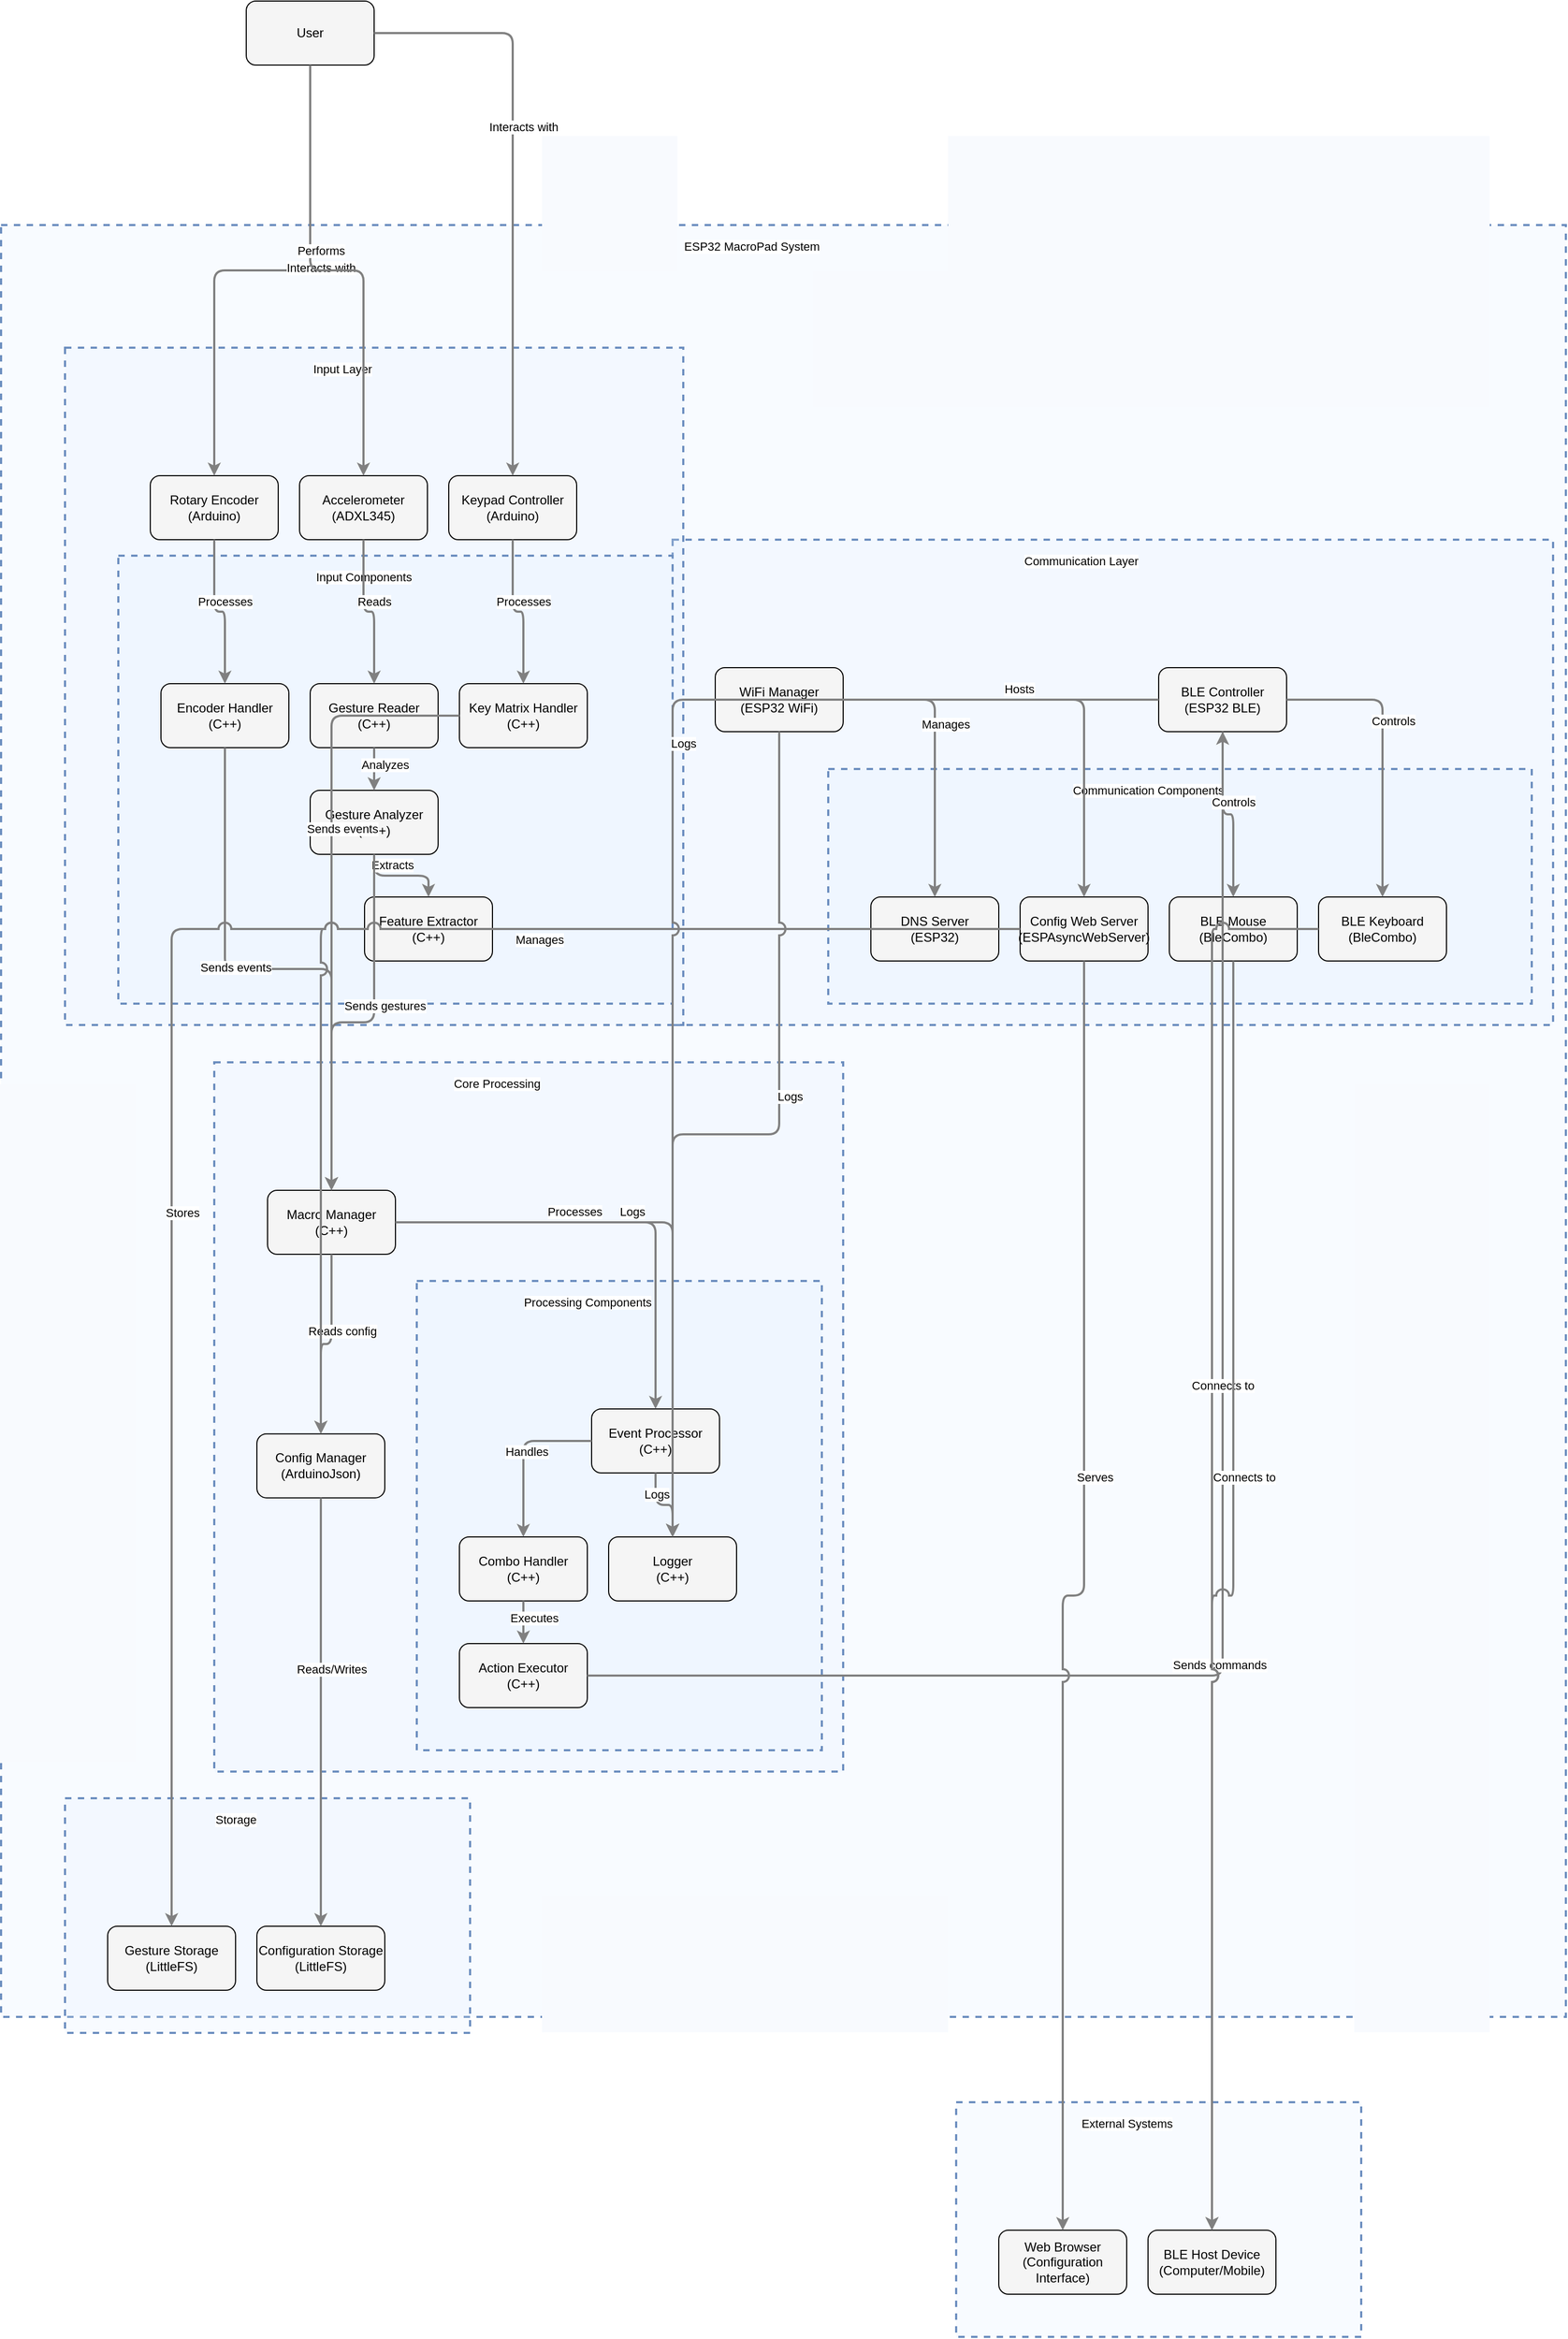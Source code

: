 <?xml version="1.0" encoding="UTF-8"?>
      <mxfile version="14.6.5" type="device">
        <diagram id="codeviz-diagram" name="System Diagram">
          <mxGraphModel dx="1000" dy="1000" grid="1" gridSize="10" guides="1" tooltips="1" connect="1" arrows="1" fold="1" page="1" pageScale="1" pageWidth="1169" pageHeight="827" math="0" shadow="0">
            <root>
              <mxCell id="0"/>
              <mxCell id="1" parent="0"/>
              <mxCell id="subGraph4" value="" style="html=1;whiteSpace=wrap;container=1;fillColor=#dae8fc;strokeColor=#6c8ebf;dashed=1;fillOpacity=20;strokeWidth=2;containerType=none;recursiveResize=0;movable=1;resizable=1;autosize=0;dropTarget=0" vertex="1" parent="subGraph5">
                <mxGeometry x="146" y="215" width="660" height="220" as="geometry"/>
              </mxCell>
              <mxCell id="subGraph4_label" value="Communication Components" style="edgeLabel;html=1;align=center;verticalAlign=middle;resizable=0;labelBackgroundColor=white;spacing=5" vertex="1" parent="subGraph5">
                <mxGeometry x="154" y="223" width="584" height="24" as="geometry"/>
              </mxCell>
<mxCell id="subGraph2" value="" style="html=1;whiteSpace=wrap;container=1;fillColor=#dae8fc;strokeColor=#6c8ebf;dashed=1;fillOpacity=20;strokeWidth=2;containerType=none;recursiveResize=0;movable=1;resizable=1;autosize=0;dropTarget=0" vertex="1" parent="subGraph3">
                <mxGeometry x="190" y="205" width="380" height="440" as="geometry"/>
              </mxCell>
              <mxCell id="subGraph2_label" value="Processing Components" style="edgeLabel;html=1;align=center;verticalAlign=middle;resizable=0;labelBackgroundColor=white;spacing=5" vertex="1" parent="subGraph3">
                <mxGeometry x="198" y="213" width="304" height="24" as="geometry"/>
              </mxCell>
<mxCell id="subGraph0" value="" style="html=1;whiteSpace=wrap;container=1;fillColor=#dae8fc;strokeColor=#6c8ebf;dashed=1;fillOpacity=20;strokeWidth=2;containerType=none;recursiveResize=0;movable=1;resizable=1;autosize=0;dropTarget=0" vertex="1" parent="subGraph1">
                <mxGeometry x="50" y="195" width="520" height="420" as="geometry"/>
              </mxCell>
              <mxCell id="subGraph0_label" value="Input Components" style="edgeLabel;html=1;align=center;verticalAlign=middle;resizable=0;labelBackgroundColor=white;spacing=5" vertex="1" parent="subGraph1">
                <mxGeometry x="58" y="203" width="444" height="24" as="geometry"/>
              </mxCell>
<mxCell id="Storage" value="" style="html=1;whiteSpace=wrap;container=1;fillColor=#dae8fc;strokeColor=#6c8ebf;dashed=1;fillOpacity=20;strokeWidth=2;containerType=none;recursiveResize=0;movable=1;resizable=1;autosize=0;dropTarget=0" vertex="1" parent="subGraph7">
                <mxGeometry x="60" y="1475" width="380" height="220" as="geometry"/>
              </mxCell>
              <mxCell id="Storage_label" value="Storage" style="edgeLabel;html=1;align=center;verticalAlign=middle;resizable=0;labelBackgroundColor=white;spacing=5" vertex="1" parent="subGraph7">
                <mxGeometry x="68" y="1483" width="304" height="24" as="geometry"/>
              </mxCell>
<mxCell id="subGraph5" value="" style="html=1;whiteSpace=wrap;container=1;fillColor=#dae8fc;strokeColor=#6c8ebf;dashed=1;fillOpacity=20;strokeWidth=2;containerType=none;recursiveResize=0;movable=1;resizable=1;autosize=0;dropTarget=0" vertex="1" parent="subGraph7">
                <mxGeometry x="630" y="295" width="826" height="455" as="geometry"/>
              </mxCell>
              <mxCell id="subGraph5_label" value="Communication Layer" style="edgeLabel;html=1;align=center;verticalAlign=middle;resizable=0;labelBackgroundColor=white;spacing=5" vertex="1" parent="subGraph7">
                <mxGeometry x="638" y="303" width="750" height="24" as="geometry"/>
              </mxCell>
<mxCell id="subGraph3" value="" style="html=1;whiteSpace=wrap;container=1;fillColor=#dae8fc;strokeColor=#6c8ebf;dashed=1;fillOpacity=20;strokeWidth=2;containerType=none;recursiveResize=0;movable=1;resizable=1;autosize=0;dropTarget=0" vertex="1" parent="subGraph7">
                <mxGeometry x="200" y="785" width="590" height="665" as="geometry"/>
              </mxCell>
              <mxCell id="subGraph3_label" value="Core Processing" style="edgeLabel;html=1;align=center;verticalAlign=middle;resizable=0;labelBackgroundColor=white;spacing=5" vertex="1" parent="subGraph7">
                <mxGeometry x="208" y="793" width="514" height="24" as="geometry"/>
              </mxCell>
<mxCell id="subGraph1" value="" style="html=1;whiteSpace=wrap;container=1;fillColor=#dae8fc;strokeColor=#6c8ebf;dashed=1;fillOpacity=20;strokeWidth=2;containerType=none;recursiveResize=0;movable=1;resizable=1;autosize=0;dropTarget=0" vertex="1" parent="subGraph7">
                <mxGeometry x="60" y="115" width="580" height="635" as="geometry"/>
              </mxCell>
              <mxCell id="subGraph1_label" value="Input Layer" style="edgeLabel;html=1;align=center;verticalAlign=middle;resizable=0;labelBackgroundColor=white;spacing=5" vertex="1" parent="subGraph7">
                <mxGeometry x="68" y="123" width="504" height="24" as="geometry"/>
              </mxCell>
<mxCell id="subGraph8" value="" style="html=1;whiteSpace=wrap;container=1;fillColor=#dae8fc;strokeColor=#6c8ebf;dashed=1;fillOpacity=20;strokeWidth=2;containerType=none;recursiveResize=0;movable=1;resizable=1;autosize=0;dropTarget=0" vertex="1" parent="1">
                <mxGeometry x="938" y="1982" width="380" height="220" as="geometry"/>
              </mxCell>
              <mxCell id="subGraph8_label" value="External Systems" style="edgeLabel;html=1;align=center;verticalAlign=middle;resizable=0;labelBackgroundColor=white;spacing=5" vertex="1" parent="1">
                <mxGeometry x="946" y="1990" width="304" height="24" as="geometry"/>
              </mxCell>
<mxCell id="subGraph7" value="" style="html=1;whiteSpace=wrap;container=1;fillColor=#dae8fc;strokeColor=#6c8ebf;dashed=1;fillOpacity=20;strokeWidth=2;containerType=none;recursiveResize=0;movable=1;resizable=1;autosize=0;dropTarget=0" vertex="1" parent="1">
                <mxGeometry x="42" y="222" width="1468" height="1680" as="geometry"/>
              </mxCell>
              <mxCell id="subGraph7_label" value="ESP32 MacroPad System" style="edgeLabel;html=1;align=center;verticalAlign=middle;resizable=0;labelBackgroundColor=white;spacing=5" vertex="1" parent="1">
                <mxGeometry x="50" y="230" width="1392" height="24" as="geometry"/>
              </mxCell>
              <mxCell id="User" value="User" style="rounded=1;whiteSpace=wrap;html=1;fillColor=#f5f5f5" vertex="1" parent="1">
                    <mxGeometry x="272" y="12" width="120" height="60" as="geometry"/>
                  </mxCell>
<mxCell id="Keypad" value="Keypad Controller&lt;br&gt;(Arduino)" style="rounded=1;whiteSpace=wrap;html=1;fillColor=#f5f5f5" vertex="1" parent="subGraph1">
                    <mxGeometry x="360" y="120" width="120" height="60" as="geometry"/>
                  </mxCell>
<mxCell id="RotaryEncoder" value="Rotary Encoder&lt;br&gt;(Arduino)" style="rounded=1;whiteSpace=wrap;html=1;fillColor=#f5f5f5" vertex="1" parent="subGraph1">
                    <mxGeometry x="80" y="120" width="120" height="60" as="geometry"/>
                  </mxCell>
<mxCell id="AccelSensor" value="Accelerometer&lt;br&gt;(ADXL345)" style="rounded=1;whiteSpace=wrap;html=1;fillColor=#f5f5f5" vertex="1" parent="subGraph1">
                    <mxGeometry x="220" y="120" width="120" height="60" as="geometry"/>
                  </mxCell>
<mxCell id="KeypadMatrix" value="Key Matrix Handler&lt;br&gt;(C++)" style="rounded=1;whiteSpace=wrap;html=1;fillColor=#f5f5f5" vertex="1" parent="subGraph0">
                    <mxGeometry x="320" y="120" width="120" height="60" as="geometry"/>
                  </mxCell>
<mxCell id="EncoderHandler" value="Encoder Handler&lt;br&gt;(C++)" style="rounded=1;whiteSpace=wrap;html=1;fillColor=#f5f5f5" vertex="1" parent="subGraph0">
                    <mxGeometry x="40" y="120" width="120" height="60" as="geometry"/>
                  </mxCell>
<mxCell id="GestureReader" value="Gesture Reader&lt;br&gt;(C++)" style="rounded=1;whiteSpace=wrap;html=1;fillColor=#f5f5f5" vertex="1" parent="subGraph0">
                    <mxGeometry x="180" y="120" width="120" height="60" as="geometry"/>
                  </mxCell>
<mxCell id="GestureAnalyzer" value="Gesture Analyzer&lt;br&gt;(C++)" style="rounded=1;whiteSpace=wrap;html=1;fillColor=#f5f5f5" vertex="1" parent="subGraph0">
                    <mxGeometry x="180" y="220" width="120" height="60" as="geometry"/>
                  </mxCell>
<mxCell id="GestureFeatures" value="Feature Extractor&lt;br&gt;(C++)" style="rounded=1;whiteSpace=wrap;html=1;fillColor=#f5f5f5" vertex="1" parent="subGraph0">
                    <mxGeometry x="231" y="320" width="120" height="60" as="geometry"/>
                  </mxCell>
<mxCell id="MacroManager" value="Macro Manager&lt;br&gt;(C++)" style="rounded=1;whiteSpace=wrap;html=1;fillColor=#f5f5f5" vertex="1" parent="subGraph3">
                    <mxGeometry x="50" y="120" width="120" height="60" as="geometry"/>
                  </mxCell>
<mxCell id="ConfigManager" value="Config Manager&lt;br&gt;(ArduinoJson)" style="rounded=1;whiteSpace=wrap;html=1;fillColor=#f5f5f5" vertex="1" parent="subGraph3">
                    <mxGeometry x="40" y="348.333" width="120" height="60" as="geometry"/>
                  </mxCell>
<mxCell id="EventProcessor" value="Event Processor&lt;br&gt;(C++)" style="rounded=1;whiteSpace=wrap;html=1;fillColor=#f5f5f5" vertex="1" parent="subGraph2">
                    <mxGeometry x="164" y="120" width="120" height="60" as="geometry"/>
                  </mxCell>
<mxCell id="ComboHandler" value="Combo Handler&lt;br&gt;(C++)" style="rounded=1;whiteSpace=wrap;html=1;fillColor=#f5f5f5" vertex="1" parent="subGraph2">
                    <mxGeometry x="40" y="240" width="120" height="60" as="geometry"/>
                  </mxCell>
<mxCell id="ActionExecutor" value="Action Executor&lt;br&gt;(C++)" style="rounded=1;whiteSpace=wrap;html=1;fillColor=#f5f5f5" vertex="1" parent="subGraph2">
                    <mxGeometry x="40" y="340" width="120" height="60" as="geometry"/>
                  </mxCell>
<mxCell id="Logger" value="Logger&lt;br&gt;(C++)" style="rounded=1;whiteSpace=wrap;html=1;fillColor=#f5f5f5" vertex="1" parent="subGraph2">
                    <mxGeometry x="180" y="240" width="120" height="60" as="geometry"/>
                  </mxCell>
<mxCell id="BLEController" value="BLE Controller&lt;br&gt;(ESP32 BLE)" style="rounded=1;whiteSpace=wrap;html=1;fillColor=#f5f5f5" vertex="1" parent="subGraph5">
                    <mxGeometry x="456" y="120" width="120" height="60" as="geometry"/>
                  </mxCell>
<mxCell id="WifiManager" value="WiFi Manager&lt;br&gt;(ESP32 WiFi)" style="rounded=1;whiteSpace=wrap;html=1;fillColor=#f5f5f5" vertex="1" parent="subGraph5">
                    <mxGeometry x="40" y="120" width="120" height="60" as="geometry"/>
                  </mxCell>
<mxCell id="BLEKeyboard" value="BLE Keyboard&lt;br&gt;(BleCombo)" style="rounded=1;whiteSpace=wrap;html=1;fillColor=#f5f5f5" vertex="1" parent="subGraph4">
                    <mxGeometry x="460" y="120" width="120" height="60" as="geometry"/>
                  </mxCell>
<mxCell id="BLEMouse" value="BLE Mouse&lt;br&gt;(BleCombo)" style="rounded=1;whiteSpace=wrap;html=1;fillColor=#f5f5f5" vertex="1" parent="subGraph4">
                    <mxGeometry x="320" y="120" width="120" height="60" as="geometry"/>
                  </mxCell>
<mxCell id="WebServer" value="Config Web Server&lt;br&gt;(ESPAsyncWebServer)" style="rounded=1;whiteSpace=wrap;html=1;fillColor=#f5f5f5" vertex="1" parent="subGraph4">
                    <mxGeometry x="180" y="120" width="120" height="60" as="geometry"/>
                  </mxCell>
<mxCell id="DNSServer" value="DNS Server&lt;br&gt;(ESP32)" style="rounded=1;whiteSpace=wrap;html=1;fillColor=#f5f5f5" vertex="1" parent="subGraph4">
                    <mxGeometry x="40" y="120" width="120" height="60" as="geometry"/>
                  </mxCell>
<mxCell id="ConfigStorage" value="Configuration Storage&lt;br&gt;(LittleFS)" style="rounded=1;whiteSpace=wrap;html=1;fillColor=#f5f5f5" vertex="1" parent="Storage">
                    <mxGeometry x="180" y="120" width="120" height="60" as="geometry"/>
                  </mxCell>
<mxCell id="GestureStorage" value="Gesture Storage&lt;br&gt;(LittleFS)" style="rounded=1;whiteSpace=wrap;html=1;fillColor=#f5f5f5" vertex="1" parent="Storage">
                    <mxGeometry x="40" y="120" width="120" height="60" as="geometry"/>
                  </mxCell>
<mxCell id="BLEHost" value="BLE Host Device&lt;br&gt;(Computer/Mobile)" style="rounded=1;whiteSpace=wrap;html=1;fillColor=#f5f5f5" vertex="1" parent="subGraph8">
                    <mxGeometry x="180" y="120" width="120" height="60" as="geometry"/>
                  </mxCell>
<mxCell id="WebClient" value="Web Browser&lt;br&gt;(Configuration Interface)" style="rounded=1;whiteSpace=wrap;html=1;fillColor=#f5f5f5" vertex="1" parent="subGraph8">
                    <mxGeometry x="40" y="120" width="120" height="60" as="geometry"/>
                  </mxCell>
              <mxCell id="edge-L_User_Keypad_0" style="edgeStyle=orthogonalEdgeStyle;rounded=1;orthogonalLoop=1;jettySize=auto;html=1;strokeColor=#808080;strokeWidth=2;jumpStyle=arc;jumpSize=10;spacing=15;labelBackgroundColor=white;labelBorderColor=none" edge="1" parent="1" source="User" target="Keypad">
                  <mxGeometry relative="1" as="geometry"/>
                </mxCell>
                <mxCell id="edge-L_User_Keypad_0_label" value="Interacts with" style="edgeLabel;html=1;align=center;verticalAlign=middle;resizable=0;points=[];" vertex="1" connectable="0" parent="edge-L_User_Keypad_0">
                  <mxGeometry x="-0.2" y="10" relative="1" as="geometry">
                    <mxPoint as="offset"/>
                  </mxGeometry>
                </mxCell>
<mxCell id="edge-L_User_RotaryEncoder_1" style="edgeStyle=orthogonalEdgeStyle;rounded=1;orthogonalLoop=1;jettySize=auto;html=1;strokeColor=#808080;strokeWidth=2;jumpStyle=arc;jumpSize=10;spacing=15;labelBackgroundColor=white;labelBorderColor=none" edge="1" parent="1" source="User" target="RotaryEncoder">
                  <mxGeometry relative="1" as="geometry"/>
                </mxCell>
                <mxCell id="edge-L_User_RotaryEncoder_1_label" value="Interacts with" style="edgeLabel;html=1;align=center;verticalAlign=middle;resizable=0;points=[];" vertex="1" connectable="0" parent="edge-L_User_RotaryEncoder_1">
                  <mxGeometry x="-0.2" y="10" relative="1" as="geometry">
                    <mxPoint as="offset"/>
                  </mxGeometry>
                </mxCell>
<mxCell id="edge-L_User_AccelSensor_2" style="edgeStyle=orthogonalEdgeStyle;rounded=1;orthogonalLoop=1;jettySize=auto;html=1;strokeColor=#808080;strokeWidth=2;jumpStyle=arc;jumpSize=10;spacing=15;labelBackgroundColor=white;labelBorderColor=none" edge="1" parent="1" source="User" target="AccelSensor">
                  <mxGeometry relative="1" as="geometry"/>
                </mxCell>
                <mxCell id="edge-L_User_AccelSensor_2_label" value="Performs" style="edgeLabel;html=1;align=center;verticalAlign=middle;resizable=0;points=[];" vertex="1" connectable="0" parent="edge-L_User_AccelSensor_2">
                  <mxGeometry x="-0.2" y="10" relative="1" as="geometry">
                    <mxPoint as="offset"/>
                  </mxGeometry>
                </mxCell>
<mxCell id="edge-L_Keypad_KeypadMatrix_3" style="edgeStyle=orthogonalEdgeStyle;rounded=1;orthogonalLoop=1;jettySize=auto;html=1;strokeColor=#808080;strokeWidth=2;jumpStyle=arc;jumpSize=10;spacing=15;labelBackgroundColor=white;labelBorderColor=none" edge="1" parent="1" source="Keypad" target="KeypadMatrix">
                  <mxGeometry relative="1" as="geometry"/>
                </mxCell>
                <mxCell id="edge-L_Keypad_KeypadMatrix_3_label" value="Processes" style="edgeLabel;html=1;align=center;verticalAlign=middle;resizable=0;points=[];" vertex="1" connectable="0" parent="edge-L_Keypad_KeypadMatrix_3">
                  <mxGeometry x="-0.2" y="10" relative="1" as="geometry">
                    <mxPoint as="offset"/>
                  </mxGeometry>
                </mxCell>
<mxCell id="edge-L_RotaryEncoder_EncoderHandler_4" style="edgeStyle=orthogonalEdgeStyle;rounded=1;orthogonalLoop=1;jettySize=auto;html=1;strokeColor=#808080;strokeWidth=2;jumpStyle=arc;jumpSize=10;spacing=15;labelBackgroundColor=white;labelBorderColor=none" edge="1" parent="1" source="RotaryEncoder" target="EncoderHandler">
                  <mxGeometry relative="1" as="geometry"/>
                </mxCell>
                <mxCell id="edge-L_RotaryEncoder_EncoderHandler_4_label" value="Processes" style="edgeLabel;html=1;align=center;verticalAlign=middle;resizable=0;points=[];" vertex="1" connectable="0" parent="edge-L_RotaryEncoder_EncoderHandler_4">
                  <mxGeometry x="-0.2" y="10" relative="1" as="geometry">
                    <mxPoint as="offset"/>
                  </mxGeometry>
                </mxCell>
<mxCell id="edge-L_AccelSensor_GestureReader_5" style="edgeStyle=orthogonalEdgeStyle;rounded=1;orthogonalLoop=1;jettySize=auto;html=1;strokeColor=#808080;strokeWidth=2;jumpStyle=arc;jumpSize=10;spacing=15;labelBackgroundColor=white;labelBorderColor=none" edge="1" parent="1" source="AccelSensor" target="GestureReader">
                  <mxGeometry relative="1" as="geometry"/>
                </mxCell>
                <mxCell id="edge-L_AccelSensor_GestureReader_5_label" value="Reads" style="edgeLabel;html=1;align=center;verticalAlign=middle;resizable=0;points=[];" vertex="1" connectable="0" parent="edge-L_AccelSensor_GestureReader_5">
                  <mxGeometry x="-0.2" y="10" relative="1" as="geometry">
                    <mxPoint as="offset"/>
                  </mxGeometry>
                </mxCell>
<mxCell id="edge-L_GestureReader_GestureAnalyzer_6" style="edgeStyle=orthogonalEdgeStyle;rounded=1;orthogonalLoop=1;jettySize=auto;html=1;strokeColor=#808080;strokeWidth=2;jumpStyle=arc;jumpSize=10;spacing=15;labelBackgroundColor=white;labelBorderColor=none" edge="1" parent="1" source="GestureReader" target="GestureAnalyzer">
                  <mxGeometry relative="1" as="geometry"/>
                </mxCell>
                <mxCell id="edge-L_GestureReader_GestureAnalyzer_6_label" value="Analyzes" style="edgeLabel;html=1;align=center;verticalAlign=middle;resizable=0;points=[];" vertex="1" connectable="0" parent="edge-L_GestureReader_GestureAnalyzer_6">
                  <mxGeometry x="-0.2" y="10" relative="1" as="geometry">
                    <mxPoint as="offset"/>
                  </mxGeometry>
                </mxCell>
<mxCell id="edge-L_GestureAnalyzer_GestureFeatures_7" style="edgeStyle=orthogonalEdgeStyle;rounded=1;orthogonalLoop=1;jettySize=auto;html=1;strokeColor=#808080;strokeWidth=2;jumpStyle=arc;jumpSize=10;spacing=15;labelBackgroundColor=white;labelBorderColor=none" edge="1" parent="1" source="GestureAnalyzer" target="GestureFeatures">
                  <mxGeometry relative="1" as="geometry"/>
                </mxCell>
                <mxCell id="edge-L_GestureAnalyzer_GestureFeatures_7_label" value="Extracts" style="edgeLabel;html=1;align=center;verticalAlign=middle;resizable=0;points=[];" vertex="1" connectable="0" parent="edge-L_GestureAnalyzer_GestureFeatures_7">
                  <mxGeometry x="-0.2" y="10" relative="1" as="geometry">
                    <mxPoint as="offset"/>
                  </mxGeometry>
                </mxCell>
<mxCell id="edge-L_KeypadMatrix_MacroManager_8" style="edgeStyle=orthogonalEdgeStyle;rounded=1;orthogonalLoop=1;jettySize=auto;html=1;strokeColor=#808080;strokeWidth=2;jumpStyle=arc;jumpSize=10;spacing=15;labelBackgroundColor=white;labelBorderColor=none" edge="1" parent="1" source="KeypadMatrix" target="MacroManager">
                  <mxGeometry relative="1" as="geometry"/>
                </mxCell>
                <mxCell id="edge-L_KeypadMatrix_MacroManager_8_label" value="Sends events" style="edgeLabel;html=1;align=center;verticalAlign=middle;resizable=0;points=[];" vertex="1" connectable="0" parent="edge-L_KeypadMatrix_MacroManager_8">
                  <mxGeometry x="-0.2" y="10" relative="1" as="geometry">
                    <mxPoint as="offset"/>
                  </mxGeometry>
                </mxCell>
<mxCell id="edge-L_EncoderHandler_MacroManager_9" style="edgeStyle=orthogonalEdgeStyle;rounded=1;orthogonalLoop=1;jettySize=auto;html=1;strokeColor=#808080;strokeWidth=2;jumpStyle=arc;jumpSize=10;spacing=15;labelBackgroundColor=white;labelBorderColor=none" edge="1" parent="1" source="EncoderHandler" target="MacroManager">
                  <mxGeometry relative="1" as="geometry"/>
                </mxCell>
                <mxCell id="edge-L_EncoderHandler_MacroManager_9_label" value="Sends events" style="edgeLabel;html=1;align=center;verticalAlign=middle;resizable=0;points=[];" vertex="1" connectable="0" parent="edge-L_EncoderHandler_MacroManager_9">
                  <mxGeometry x="-0.2" y="10" relative="1" as="geometry">
                    <mxPoint as="offset"/>
                  </mxGeometry>
                </mxCell>
<mxCell id="edge-L_GestureAnalyzer_MacroManager_10" style="edgeStyle=orthogonalEdgeStyle;rounded=1;orthogonalLoop=1;jettySize=auto;html=1;strokeColor=#808080;strokeWidth=2;jumpStyle=arc;jumpSize=10;spacing=15;labelBackgroundColor=white;labelBorderColor=none" edge="1" parent="1" source="GestureAnalyzer" target="MacroManager">
                  <mxGeometry relative="1" as="geometry"/>
                </mxCell>
                <mxCell id="edge-L_GestureAnalyzer_MacroManager_10_label" value="Sends gestures" style="edgeLabel;html=1;align=center;verticalAlign=middle;resizable=0;points=[];" vertex="1" connectable="0" parent="edge-L_GestureAnalyzer_MacroManager_10">
                  <mxGeometry x="-0.2" y="10" relative="1" as="geometry">
                    <mxPoint as="offset"/>
                  </mxGeometry>
                </mxCell>
<mxCell id="edge-L_MacroManager_ConfigManager_11" style="edgeStyle=orthogonalEdgeStyle;rounded=1;orthogonalLoop=1;jettySize=auto;html=1;strokeColor=#808080;strokeWidth=2;jumpStyle=arc;jumpSize=10;spacing=15;labelBackgroundColor=white;labelBorderColor=none" edge="1" parent="1" source="MacroManager" target="ConfigManager">
                  <mxGeometry relative="1" as="geometry"/>
                </mxCell>
                <mxCell id="edge-L_MacroManager_ConfigManager_11_label" value="Reads config" style="edgeLabel;html=1;align=center;verticalAlign=middle;resizable=0;points=[];" vertex="1" connectable="0" parent="edge-L_MacroManager_ConfigManager_11">
                  <mxGeometry x="-0.2" y="10" relative="1" as="geometry">
                    <mxPoint as="offset"/>
                  </mxGeometry>
                </mxCell>
<mxCell id="edge-L_MacroManager_EventProcessor_12" style="edgeStyle=orthogonalEdgeStyle;rounded=1;orthogonalLoop=1;jettySize=auto;html=1;strokeColor=#808080;strokeWidth=2;jumpStyle=arc;jumpSize=10;spacing=15;labelBackgroundColor=white;labelBorderColor=none" edge="1" parent="1" source="MacroManager" target="EventProcessor">
                  <mxGeometry relative="1" as="geometry"/>
                </mxCell>
                <mxCell id="edge-L_MacroManager_EventProcessor_12_label" value="Processes" style="edgeLabel;html=1;align=center;verticalAlign=middle;resizable=0;points=[];" vertex="1" connectable="0" parent="edge-L_MacroManager_EventProcessor_12">
                  <mxGeometry x="-0.2" y="10" relative="1" as="geometry">
                    <mxPoint as="offset"/>
                  </mxGeometry>
                </mxCell>
<mxCell id="edge-L_EventProcessor_ComboHandler_13" style="edgeStyle=orthogonalEdgeStyle;rounded=1;orthogonalLoop=1;jettySize=auto;html=1;strokeColor=#808080;strokeWidth=2;jumpStyle=arc;jumpSize=10;spacing=15;labelBackgroundColor=white;labelBorderColor=none" edge="1" parent="1" source="EventProcessor" target="ComboHandler">
                  <mxGeometry relative="1" as="geometry"/>
                </mxCell>
                <mxCell id="edge-L_EventProcessor_ComboHandler_13_label" value="Handles" style="edgeLabel;html=1;align=center;verticalAlign=middle;resizable=0;points=[];" vertex="1" connectable="0" parent="edge-L_EventProcessor_ComboHandler_13">
                  <mxGeometry x="-0.2" y="10" relative="1" as="geometry">
                    <mxPoint as="offset"/>
                  </mxGeometry>
                </mxCell>
<mxCell id="edge-L_ComboHandler_ActionExecutor_14" style="edgeStyle=orthogonalEdgeStyle;rounded=1;orthogonalLoop=1;jettySize=auto;html=1;strokeColor=#808080;strokeWidth=2;jumpStyle=arc;jumpSize=10;spacing=15;labelBackgroundColor=white;labelBorderColor=none" edge="1" parent="1" source="ComboHandler" target="ActionExecutor">
                  <mxGeometry relative="1" as="geometry"/>
                </mxCell>
                <mxCell id="edge-L_ComboHandler_ActionExecutor_14_label" value="Executes" style="edgeLabel;html=1;align=center;verticalAlign=middle;resizable=0;points=[];" vertex="1" connectable="0" parent="edge-L_ComboHandler_ActionExecutor_14">
                  <mxGeometry x="-0.2" y="10" relative="1" as="geometry">
                    <mxPoint as="offset"/>
                  </mxGeometry>
                </mxCell>
<mxCell id="edge-L_ConfigManager_ConfigStorage_15" style="edgeStyle=orthogonalEdgeStyle;rounded=1;orthogonalLoop=1;jettySize=auto;html=1;strokeColor=#808080;strokeWidth=2;jumpStyle=arc;jumpSize=10;spacing=15;labelBackgroundColor=white;labelBorderColor=none" edge="1" parent="1" source="ConfigManager" target="ConfigStorage">
                  <mxGeometry relative="1" as="geometry"/>
                </mxCell>
                <mxCell id="edge-L_ConfigManager_ConfigStorage_15_label" value="Reads/Writes" style="edgeLabel;html=1;align=center;verticalAlign=middle;resizable=0;points=[];" vertex="1" connectable="0" parent="edge-L_ConfigManager_ConfigStorage_15">
                  <mxGeometry x="-0.2" y="10" relative="1" as="geometry">
                    <mxPoint as="offset"/>
                  </mxGeometry>
                </mxCell>
<mxCell id="edge-L_GestureFeatures_GestureStorage_16" style="edgeStyle=orthogonalEdgeStyle;rounded=1;orthogonalLoop=1;jettySize=auto;html=1;strokeColor=#808080;strokeWidth=2;jumpStyle=arc;jumpSize=10;spacing=15;labelBackgroundColor=white;labelBorderColor=none" edge="1" parent="1" source="GestureFeatures" target="GestureStorage">
                  <mxGeometry relative="1" as="geometry"/>
                </mxCell>
                <mxCell id="edge-L_GestureFeatures_GestureStorage_16_label" value="Stores" style="edgeLabel;html=1;align=center;verticalAlign=middle;resizable=0;points=[];" vertex="1" connectable="0" parent="edge-L_GestureFeatures_GestureStorage_16">
                  <mxGeometry x="-0.2" y="10" relative="1" as="geometry">
                    <mxPoint as="offset"/>
                  </mxGeometry>
                </mxCell>
<mxCell id="edge-L_ActionExecutor_BLEController_17" style="edgeStyle=orthogonalEdgeStyle;rounded=1;orthogonalLoop=1;jettySize=auto;html=1;strokeColor=#808080;strokeWidth=2;jumpStyle=arc;jumpSize=10;spacing=15;labelBackgroundColor=white;labelBorderColor=none" edge="1" parent="1" source="ActionExecutor" target="BLEController">
                  <mxGeometry relative="1" as="geometry"/>
                </mxCell>
                <mxCell id="edge-L_ActionExecutor_BLEController_17_label" value="Sends commands" style="edgeLabel;html=1;align=center;verticalAlign=middle;resizable=0;points=[];" vertex="1" connectable="0" parent="edge-L_ActionExecutor_BLEController_17">
                  <mxGeometry x="-0.2" y="10" relative="1" as="geometry">
                    <mxPoint as="offset"/>
                  </mxGeometry>
                </mxCell>
<mxCell id="edge-L_BLEController_BLEKeyboard_18" style="edgeStyle=orthogonalEdgeStyle;rounded=1;orthogonalLoop=1;jettySize=auto;html=1;strokeColor=#808080;strokeWidth=2;jumpStyle=arc;jumpSize=10;spacing=15;labelBackgroundColor=white;labelBorderColor=none" edge="1" parent="1" source="BLEController" target="BLEKeyboard">
                  <mxGeometry relative="1" as="geometry"/>
                </mxCell>
                <mxCell id="edge-L_BLEController_BLEKeyboard_18_label" value="Controls" style="edgeLabel;html=1;align=center;verticalAlign=middle;resizable=0;points=[];" vertex="1" connectable="0" parent="edge-L_BLEController_BLEKeyboard_18">
                  <mxGeometry x="-0.2" y="10" relative="1" as="geometry">
                    <mxPoint as="offset"/>
                  </mxGeometry>
                </mxCell>
<mxCell id="edge-L_BLEController_BLEMouse_19" style="edgeStyle=orthogonalEdgeStyle;rounded=1;orthogonalLoop=1;jettySize=auto;html=1;strokeColor=#808080;strokeWidth=2;jumpStyle=arc;jumpSize=10;spacing=15;labelBackgroundColor=white;labelBorderColor=none" edge="1" parent="1" source="BLEController" target="BLEMouse">
                  <mxGeometry relative="1" as="geometry"/>
                </mxCell>
                <mxCell id="edge-L_BLEController_BLEMouse_19_label" value="Controls" style="edgeLabel;html=1;align=center;verticalAlign=middle;resizable=0;points=[];" vertex="1" connectable="0" parent="edge-L_BLEController_BLEMouse_19">
                  <mxGeometry x="-0.2" y="10" relative="1" as="geometry">
                    <mxPoint as="offset"/>
                  </mxGeometry>
                </mxCell>
<mxCell id="edge-L_BLEKeyboard_BLEHost_20" style="edgeStyle=orthogonalEdgeStyle;rounded=1;orthogonalLoop=1;jettySize=auto;html=1;strokeColor=#808080;strokeWidth=2;jumpStyle=arc;jumpSize=10;spacing=15;labelBackgroundColor=white;labelBorderColor=none" edge="1" parent="1" source="BLEKeyboard" target="BLEHost">
                  <mxGeometry relative="1" as="geometry"/>
                </mxCell>
                <mxCell id="edge-L_BLEKeyboard_BLEHost_20_label" value="Connects to" style="edgeLabel;html=1;align=center;verticalAlign=middle;resizable=0;points=[];" vertex="1" connectable="0" parent="edge-L_BLEKeyboard_BLEHost_20">
                  <mxGeometry x="-0.2" y="10" relative="1" as="geometry">
                    <mxPoint as="offset"/>
                  </mxGeometry>
                </mxCell>
<mxCell id="edge-L_BLEMouse_BLEHost_21" style="edgeStyle=orthogonalEdgeStyle;rounded=1;orthogonalLoop=1;jettySize=auto;html=1;strokeColor=#808080;strokeWidth=2;jumpStyle=arc;jumpSize=10;spacing=15;labelBackgroundColor=white;labelBorderColor=none" edge="1" parent="1" source="BLEMouse" target="BLEHost">
                  <mxGeometry relative="1" as="geometry"/>
                </mxCell>
                <mxCell id="edge-L_BLEMouse_BLEHost_21_label" value="Connects to" style="edgeLabel;html=1;align=center;verticalAlign=middle;resizable=0;points=[];" vertex="1" connectable="0" parent="edge-L_BLEMouse_BLEHost_21">
                  <mxGeometry x="-0.2" y="10" relative="1" as="geometry">
                    <mxPoint as="offset"/>
                  </mxGeometry>
                </mxCell>
<mxCell id="edge-L_WifiManager_WebServer_22" style="edgeStyle=orthogonalEdgeStyle;rounded=1;orthogonalLoop=1;jettySize=auto;html=1;strokeColor=#808080;strokeWidth=2;jumpStyle=arc;jumpSize=10;spacing=15;labelBackgroundColor=white;labelBorderColor=none" edge="1" parent="1" source="WifiManager" target="WebServer">
                  <mxGeometry relative="1" as="geometry"/>
                </mxCell>
                <mxCell id="edge-L_WifiManager_WebServer_22_label" value="Hosts" style="edgeLabel;html=1;align=center;verticalAlign=middle;resizable=0;points=[];" vertex="1" connectable="0" parent="edge-L_WifiManager_WebServer_22">
                  <mxGeometry x="-0.2" y="10" relative="1" as="geometry">
                    <mxPoint as="offset"/>
                  </mxGeometry>
                </mxCell>
<mxCell id="edge-L_WifiManager_DNSServer_23" style="edgeStyle=orthogonalEdgeStyle;rounded=1;orthogonalLoop=1;jettySize=auto;html=1;strokeColor=#808080;strokeWidth=2;jumpStyle=arc;jumpSize=10;spacing=15;labelBackgroundColor=white;labelBorderColor=none" edge="1" parent="1" source="WifiManager" target="DNSServer">
                  <mxGeometry relative="1" as="geometry"/>
                </mxCell>
                <mxCell id="edge-L_WifiManager_DNSServer_23_label" value="Manages" style="edgeLabel;html=1;align=center;verticalAlign=middle;resizable=0;points=[];" vertex="1" connectable="0" parent="edge-L_WifiManager_DNSServer_23">
                  <mxGeometry x="-0.2" y="10" relative="1" as="geometry">
                    <mxPoint as="offset"/>
                  </mxGeometry>
                </mxCell>
<mxCell id="edge-L_WebServer_WebClient_24" style="edgeStyle=orthogonalEdgeStyle;rounded=1;orthogonalLoop=1;jettySize=auto;html=1;strokeColor=#808080;strokeWidth=2;jumpStyle=arc;jumpSize=10;spacing=15;labelBackgroundColor=white;labelBorderColor=none" edge="1" parent="1" source="WebServer" target="WebClient">
                  <mxGeometry relative="1" as="geometry"/>
                </mxCell>
                <mxCell id="edge-L_WebServer_WebClient_24_label" value="Serves" style="edgeLabel;html=1;align=center;verticalAlign=middle;resizable=0;points=[];" vertex="1" connectable="0" parent="edge-L_WebServer_WebClient_24">
                  <mxGeometry x="-0.2" y="10" relative="1" as="geometry">
                    <mxPoint as="offset"/>
                  </mxGeometry>
                </mxCell>
<mxCell id="edge-L_WebServer_ConfigManager_25" style="edgeStyle=orthogonalEdgeStyle;rounded=1;orthogonalLoop=1;jettySize=auto;html=1;strokeColor=#808080;strokeWidth=2;jumpStyle=arc;jumpSize=10;spacing=15;labelBackgroundColor=white;labelBorderColor=none" edge="1" parent="1" source="WebServer" target="ConfigManager">
                  <mxGeometry relative="1" as="geometry"/>
                </mxCell>
                <mxCell id="edge-L_WebServer_ConfigManager_25_label" value="Manages" style="edgeLabel;html=1;align=center;verticalAlign=middle;resizable=0;points=[];" vertex="1" connectable="0" parent="edge-L_WebServer_ConfigManager_25">
                  <mxGeometry x="-0.2" y="10" relative="1" as="geometry">
                    <mxPoint as="offset"/>
                  </mxGeometry>
                </mxCell>
<mxCell id="edge-L_EventProcessor_Logger_26" style="edgeStyle=orthogonalEdgeStyle;rounded=1;orthogonalLoop=1;jettySize=auto;html=1;strokeColor=#808080;strokeWidth=2;jumpStyle=arc;jumpSize=10;spacing=15;labelBackgroundColor=white;labelBorderColor=none" edge="1" parent="1" source="EventProcessor" target="Logger">
                  <mxGeometry relative="1" as="geometry"/>
                </mxCell>
                <mxCell id="edge-L_EventProcessor_Logger_26_label" value="Logs" style="edgeLabel;html=1;align=center;verticalAlign=middle;resizable=0;points=[];" vertex="1" connectable="0" parent="edge-L_EventProcessor_Logger_26">
                  <mxGeometry x="-0.2" y="10" relative="1" as="geometry">
                    <mxPoint as="offset"/>
                  </mxGeometry>
                </mxCell>
<mxCell id="edge-L_MacroManager_Logger_27" style="edgeStyle=orthogonalEdgeStyle;rounded=1;orthogonalLoop=1;jettySize=auto;html=1;strokeColor=#808080;strokeWidth=2;jumpStyle=arc;jumpSize=10;spacing=15;labelBackgroundColor=white;labelBorderColor=none" edge="1" parent="1" source="MacroManager" target="Logger">
                  <mxGeometry relative="1" as="geometry"/>
                </mxCell>
                <mxCell id="edge-L_MacroManager_Logger_27_label" value="Logs" style="edgeLabel;html=1;align=center;verticalAlign=middle;resizable=0;points=[];" vertex="1" connectable="0" parent="edge-L_MacroManager_Logger_27">
                  <mxGeometry x="-0.2" y="10" relative="1" as="geometry">
                    <mxPoint as="offset"/>
                  </mxGeometry>
                </mxCell>
<mxCell id="edge-L_BLEController_Logger_28" style="edgeStyle=orthogonalEdgeStyle;rounded=1;orthogonalLoop=1;jettySize=auto;html=1;strokeColor=#808080;strokeWidth=2;jumpStyle=arc;jumpSize=10;spacing=15;labelBackgroundColor=white;labelBorderColor=none" edge="1" parent="1" source="BLEController" target="Logger">
                  <mxGeometry relative="1" as="geometry"/>
                </mxCell>
                <mxCell id="edge-L_BLEController_Logger_28_label" value="Logs" style="edgeLabel;html=1;align=center;verticalAlign=middle;resizable=0;points=[];" vertex="1" connectable="0" parent="edge-L_BLEController_Logger_28">
                  <mxGeometry x="-0.2" y="10" relative="1" as="geometry">
                    <mxPoint as="offset"/>
                  </mxGeometry>
                </mxCell>
<mxCell id="edge-L_WifiManager_Logger_29" style="edgeStyle=orthogonalEdgeStyle;rounded=1;orthogonalLoop=1;jettySize=auto;html=1;strokeColor=#808080;strokeWidth=2;jumpStyle=arc;jumpSize=10;spacing=15;labelBackgroundColor=white;labelBorderColor=none" edge="1" parent="1" source="WifiManager" target="Logger">
                  <mxGeometry relative="1" as="geometry"/>
                </mxCell>
                <mxCell id="edge-L_WifiManager_Logger_29_label" value="Logs" style="edgeLabel;html=1;align=center;verticalAlign=middle;resizable=0;points=[];" vertex="1" connectable="0" parent="edge-L_WifiManager_Logger_29">
                  <mxGeometry x="-0.2" y="10" relative="1" as="geometry">
                    <mxPoint as="offset"/>
                  </mxGeometry>
                </mxCell>
            </root>
          </mxGraphModel>
        </diagram>
      </mxfile>